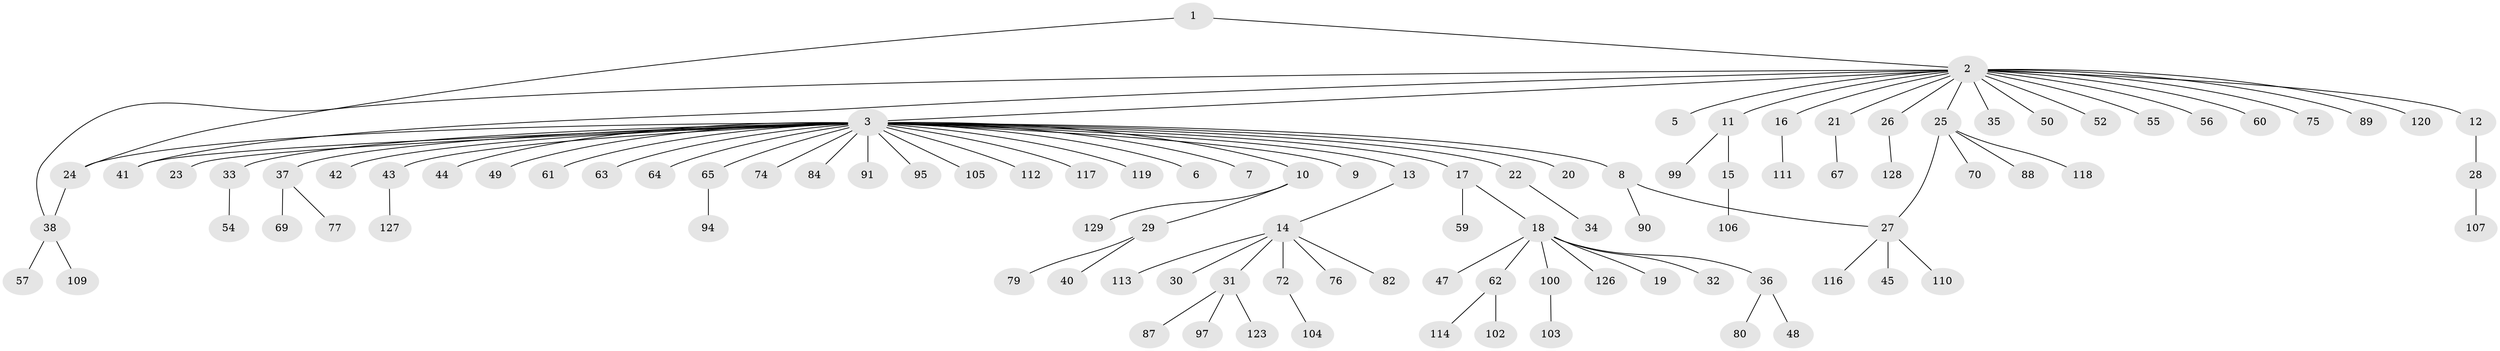 // Generated by graph-tools (version 1.1) at 2025/23/03/03/25 07:23:54]
// undirected, 103 vertices, 106 edges
graph export_dot {
graph [start="1"]
  node [color=gray90,style=filled];
  1;
  2 [super="+101"];
  3 [super="+4"];
  5;
  6 [super="+58"];
  7 [super="+81"];
  8 [super="+68"];
  9;
  10;
  11 [super="+108"];
  12;
  13;
  14 [super="+73"];
  15 [super="+86"];
  16;
  17;
  18 [super="+125"];
  19;
  20;
  21 [super="+46"];
  22 [super="+96"];
  23;
  24 [super="+66"];
  25 [super="+39"];
  26;
  27 [super="+98"];
  28 [super="+124"];
  29 [super="+85"];
  30;
  31 [super="+53"];
  32;
  33 [super="+83"];
  34 [super="+93"];
  35;
  36 [super="+92"];
  37 [super="+71"];
  38 [super="+115"];
  40;
  41 [super="+51"];
  42;
  43;
  44;
  45;
  47;
  48;
  49;
  50;
  52;
  54;
  55;
  56;
  57;
  59;
  60;
  61;
  62;
  63;
  64;
  65;
  67;
  69 [super="+78"];
  70;
  72 [super="+121"];
  74;
  75;
  76;
  77;
  79;
  80;
  82;
  84;
  87;
  88;
  89;
  90;
  91;
  94;
  95;
  97;
  99;
  100 [super="+130"];
  102;
  103;
  104;
  105;
  106;
  107;
  109 [super="+122"];
  110;
  111;
  112;
  113;
  114;
  116;
  117;
  118;
  119;
  120;
  123;
  126;
  127;
  128;
  129;
  1 -- 2;
  1 -- 24;
  2 -- 3;
  2 -- 5;
  2 -- 11;
  2 -- 12;
  2 -- 16;
  2 -- 21;
  2 -- 25;
  2 -- 26;
  2 -- 35;
  2 -- 38;
  2 -- 41;
  2 -- 50;
  2 -- 52;
  2 -- 55;
  2 -- 56;
  2 -- 60;
  2 -- 75;
  2 -- 89;
  2 -- 120;
  3 -- 7;
  3 -- 9;
  3 -- 10;
  3 -- 13;
  3 -- 20;
  3 -- 22;
  3 -- 33;
  3 -- 41;
  3 -- 43;
  3 -- 44;
  3 -- 49;
  3 -- 63;
  3 -- 64;
  3 -- 65;
  3 -- 84;
  3 -- 91;
  3 -- 95;
  3 -- 105;
  3 -- 112;
  3 -- 37;
  3 -- 6;
  3 -- 8;
  3 -- 42;
  3 -- 74;
  3 -- 17;
  3 -- 23;
  3 -- 117;
  3 -- 119;
  3 -- 24;
  3 -- 61;
  8 -- 27;
  8 -- 90;
  10 -- 29;
  10 -- 129;
  11 -- 15;
  11 -- 99;
  12 -- 28;
  13 -- 14;
  14 -- 30;
  14 -- 31;
  14 -- 72;
  14 -- 113;
  14 -- 82;
  14 -- 76;
  15 -- 106;
  16 -- 111;
  17 -- 18;
  17 -- 59;
  18 -- 19;
  18 -- 32;
  18 -- 36;
  18 -- 47;
  18 -- 62;
  18 -- 100;
  18 -- 126;
  21 -- 67;
  22 -- 34;
  24 -- 38;
  25 -- 118;
  25 -- 70;
  25 -- 88;
  25 -- 27;
  26 -- 128;
  27 -- 45;
  27 -- 110;
  27 -- 116;
  28 -- 107;
  29 -- 40;
  29 -- 79;
  31 -- 87;
  31 -- 123;
  31 -- 97;
  33 -- 54;
  36 -- 48;
  36 -- 80;
  37 -- 69;
  37 -- 77;
  38 -- 57;
  38 -- 109;
  43 -- 127;
  62 -- 102;
  62 -- 114;
  65 -- 94;
  72 -- 104;
  100 -- 103;
}
